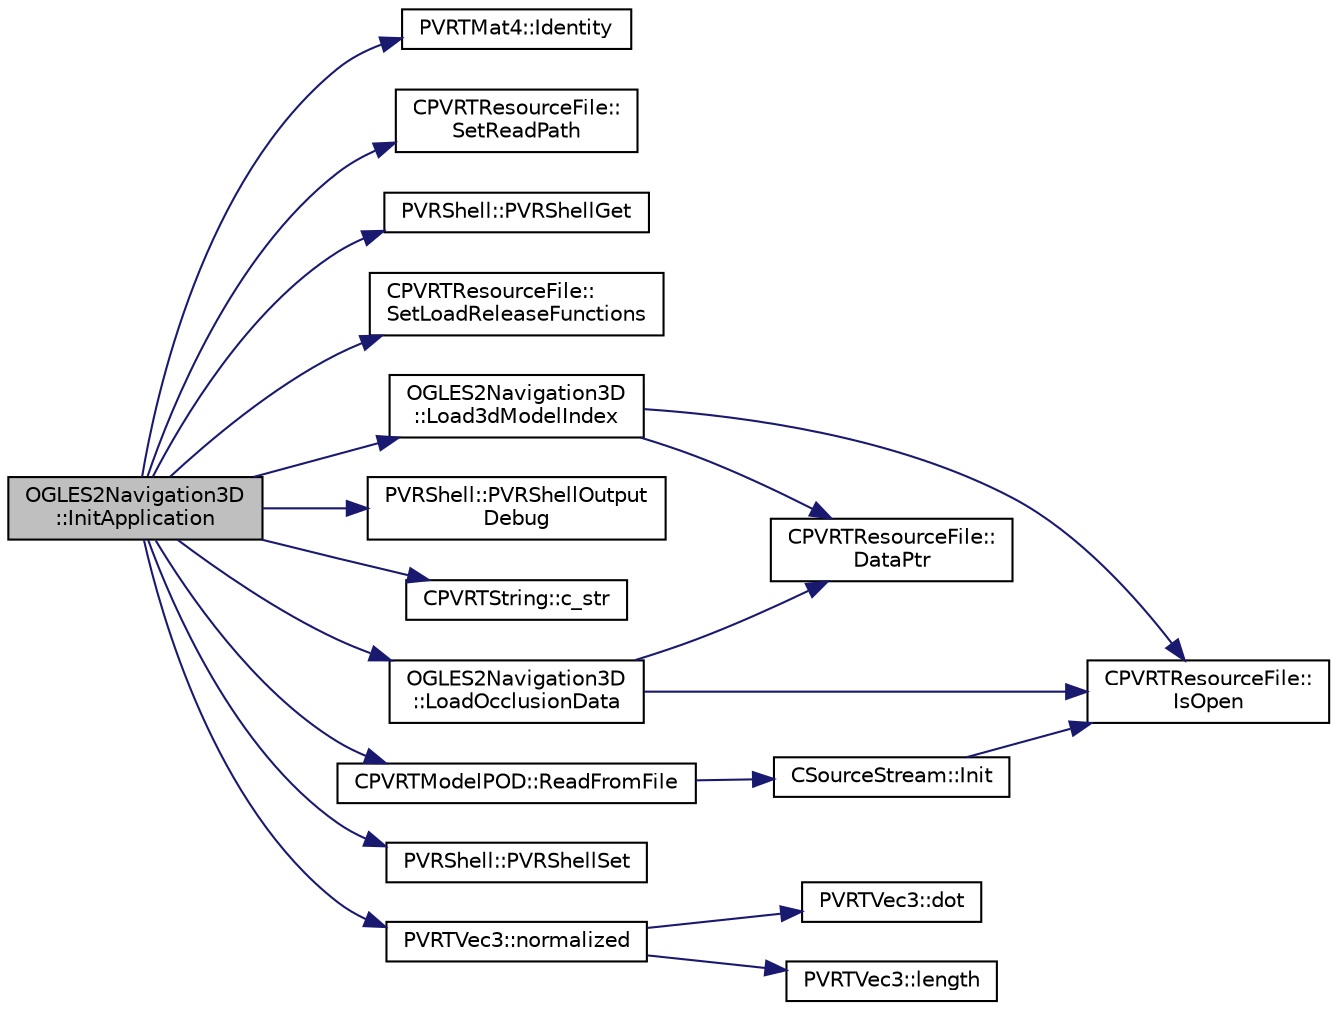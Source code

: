 digraph "OGLES2Navigation3D::InitApplication"
{
  edge [fontname="Helvetica",fontsize="10",labelfontname="Helvetica",labelfontsize="10"];
  node [fontname="Helvetica",fontsize="10",shape=record];
  rankdir="LR";
  Node1 [label="OGLES2Navigation3D\l::InitApplication",height=0.2,width=0.4,color="black", fillcolor="grey75", style="filled", fontcolor="black"];
  Node1 -> Node2 [color="midnightblue",fontsize="10",style="solid"];
  Node2 [label="PVRTMat4::Identity",height=0.2,width=0.4,color="black", fillcolor="white", style="filled",URL="$struct_p_v_r_t_mat4.html#aec7e6d87fc29ef245978cbeaeedf15d7",tooltip="Generates an identity matrix. "];
  Node1 -> Node3 [color="midnightblue",fontsize="10",style="solid"];
  Node3 [label="CPVRTResourceFile::\lSetReadPath",height=0.2,width=0.4,color="black", fillcolor="white", style="filled",URL="$class_c_p_v_r_t_resource_file.html#a0e289bb7f281f32af4497d26753f577c",tooltip="Sets the read path. "];
  Node1 -> Node4 [color="midnightblue",fontsize="10",style="solid"];
  Node4 [label="PVRShell::PVRShellGet",height=0.2,width=0.4,color="black", fillcolor="white", style="filled",URL="$class_p_v_r_shell.html#ad58b00376cdae7a8aeea41fc17367bfd",tooltip="This function is used to get parameters from the PVRShell. It can be called from anywhere in the prog..."];
  Node1 -> Node5 [color="midnightblue",fontsize="10",style="solid"];
  Node5 [label="CPVRTResourceFile::\lSetLoadReleaseFunctions",height=0.2,width=0.4,color="black", fillcolor="white", style="filled",URL="$class_c_p_v_r_t_resource_file.html#a798c5394174550e8c18e3113c9485fce",tooltip="This function is used to override the CPVRTResource file loading functions. If you pass NULL in as th..."];
  Node1 -> Node6 [color="midnightblue",fontsize="10",style="solid"];
  Node6 [label="OGLES2Navigation3D\l::Load3dModelIndex",height=0.2,width=0.4,color="black", fillcolor="white", style="filled",URL="$class_o_g_l_e_s2_navigation3_d.html#abf5968e31fefea19cbd49a8f2b029048"];
  Node6 -> Node7 [color="midnightblue",fontsize="10",style="solid"];
  Node7 [label="CPVRTResourceFile::\lIsOpen",height=0.2,width=0.4,color="black", fillcolor="white", style="filled",URL="$class_c_p_v_r_t_resource_file.html#a484df820e9829438c0601bbc0aef7797",tooltip="Is the file open. "];
  Node6 -> Node8 [color="midnightblue",fontsize="10",style="solid"];
  Node8 [label="CPVRTResourceFile::\lDataPtr",height=0.2,width=0.4,color="black", fillcolor="white", style="filled",URL="$class_c_p_v_r_t_resource_file.html#af3da413665ad9e932ae95676f3605781",tooltip="Returns a pointer to the file data. If the data is expected to be a string don&#39;t assume that it is nu..."];
  Node1 -> Node9 [color="midnightblue",fontsize="10",style="solid"];
  Node9 [label="PVRShell::PVRShellOutput\lDebug",height=0.2,width=0.4,color="black", fillcolor="white", style="filled",URL="$class_p_v_r_shell.html#a143d693b1c6e373b29485c1be51d1010",tooltip="Writes the resultant string to the debug output (e.g. using printf(), OutputDebugString(), ...). Check the SDK release notes for details on how the string is output. "];
  Node1 -> Node10 [color="midnightblue",fontsize="10",style="solid"];
  Node10 [label="CPVRTString::c_str",height=0.2,width=0.4,color="black", fillcolor="white", style="filled",URL="$class_c_p_v_r_t_string.html#aabd1f2848c4b1d65e7418b264502687d",tooltip="Returns a const char* pointer of the string. "];
  Node1 -> Node11 [color="midnightblue",fontsize="10",style="solid"];
  Node11 [label="OGLES2Navigation3D\l::LoadOcclusionData",height=0.2,width=0.4,color="black", fillcolor="white", style="filled",URL="$class_o_g_l_e_s2_navigation3_d.html#a061c1a0bf803aabc0e8720dae1fc723e"];
  Node11 -> Node7 [color="midnightblue",fontsize="10",style="solid"];
  Node11 -> Node8 [color="midnightblue",fontsize="10",style="solid"];
  Node1 -> Node12 [color="midnightblue",fontsize="10",style="solid"];
  Node12 [label="CPVRTModelPOD::ReadFromFile",height=0.2,width=0.4,color="black", fillcolor="white", style="filled",URL="$class_c_p_v_r_t_model_p_o_d.html#abe43b961eabe1c9db94545b97c84c71f",tooltip="Loads the specified \".POD\" file; returns the scene in pScene. This structure must later be destroyed ..."];
  Node12 -> Node13 [color="midnightblue",fontsize="10",style="solid"];
  Node13 [label="CSourceStream::Init",height=0.2,width=0.4,color="black", fillcolor="white", style="filled",URL="$class_c_source_stream.html#ab0ebb0e543b50e391d1e73a8cf40162e"];
  Node13 -> Node7 [color="midnightblue",fontsize="10",style="solid"];
  Node1 -> Node14 [color="midnightblue",fontsize="10",style="solid"];
  Node14 [label="PVRShell::PVRShellSet",height=0.2,width=0.4,color="black", fillcolor="white", style="filled",URL="$class_p_v_r_shell.html#afe4052dde87d659948defdd63529eee6",tooltip="This function is used to pass preferences to the PVRShell. If used, this function must be called from..."];
  Node1 -> Node15 [color="midnightblue",fontsize="10",style="solid"];
  Node15 [label="PVRTVec3::normalized",height=0.2,width=0.4,color="black", fillcolor="white", style="filled",URL="$struct_p_v_r_t_vec3.html#ac5c54e180c246587037d2f7fa2c4d12d",tooltip="returns a normalized vector of the same direction as this vector "];
  Node15 -> Node16 [color="midnightblue",fontsize="10",style="solid"];
  Node16 [label="PVRTVec3::dot",height=0.2,width=0.4,color="black", fillcolor="white", style="filled",URL="$struct_p_v_r_t_vec3.html#af9156c21175c3f3b04fb11295f336623",tooltip="calculate the scalar product of two PVRTVec3s "];
  Node15 -> Node17 [color="midnightblue",fontsize="10",style="solid"];
  Node17 [label="PVRTVec3::length",height=0.2,width=0.4,color="black", fillcolor="white", style="filled",URL="$struct_p_v_r_t_vec3.html#aa2c1f573d504ea9ebe52d112cfd91222",tooltip="calculates the magnitude of the vector "];
}
